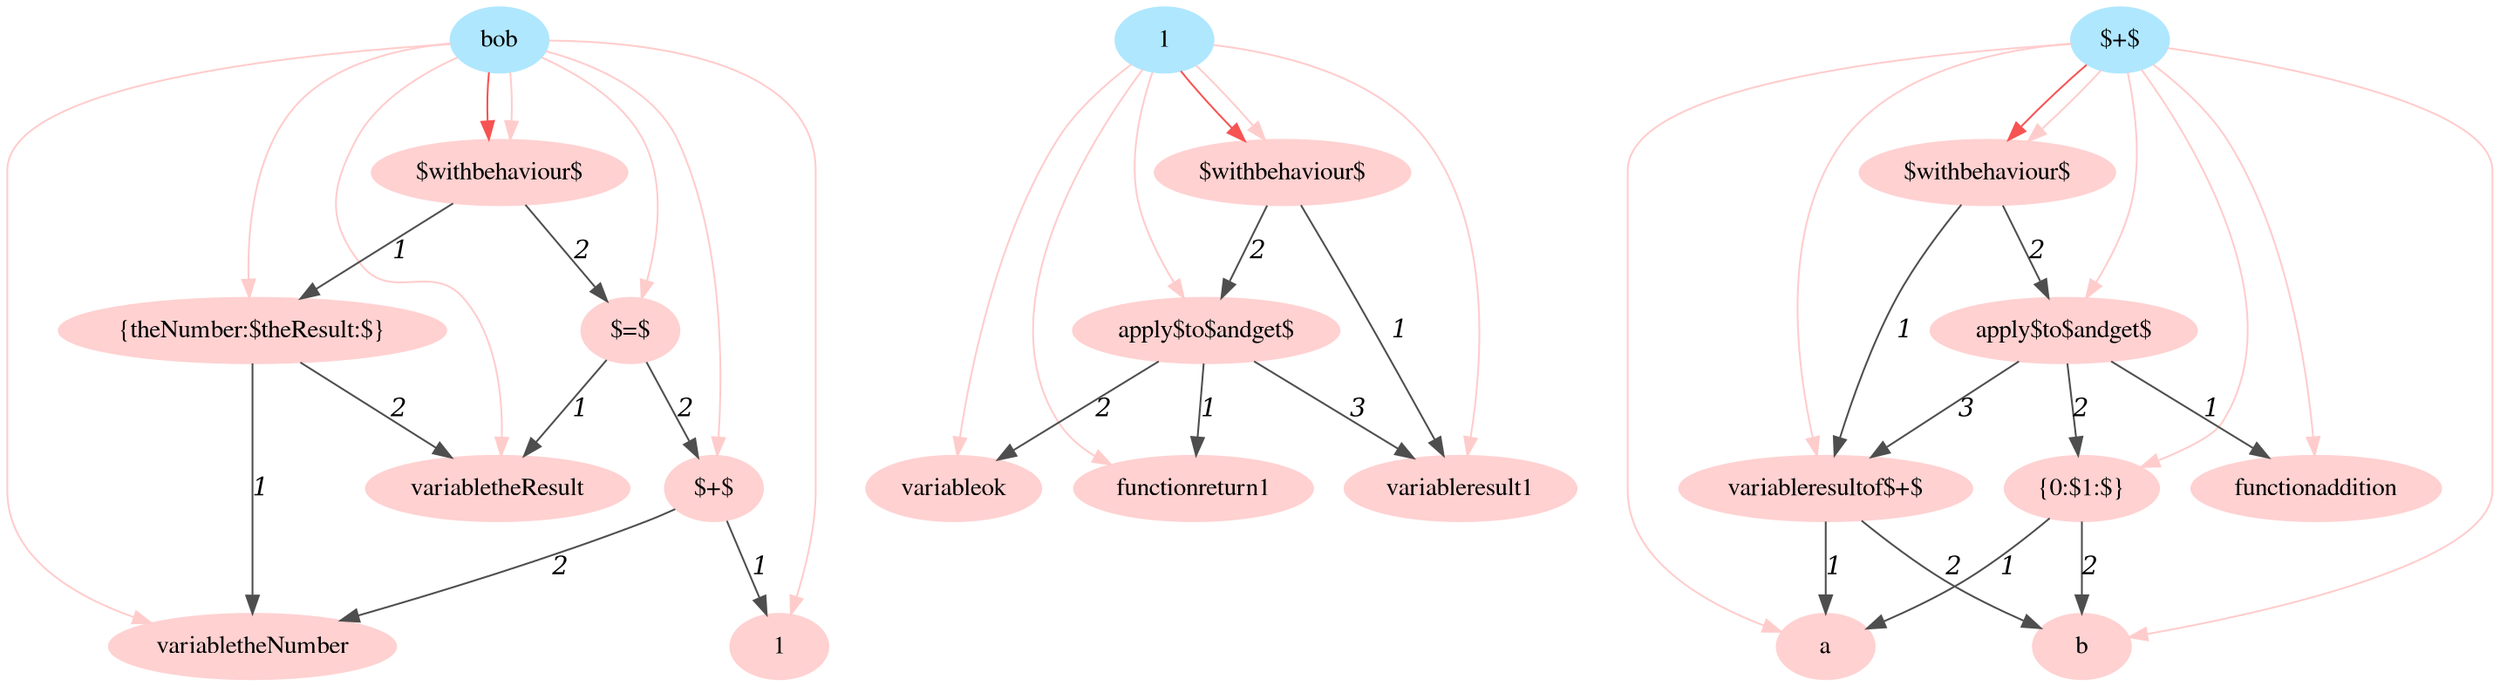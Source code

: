 digraph g{node_1 [shape=ellipse, style=filled, color="#afe7ff", fontname="Times", label="bob" ]
node_2 [shape=ellipse, style=filled, color="#afe7ff", fontname="Times", label="1" ]
node_21 [shape=ellipse, style=filled, color="#afe7ff", fontname="Times", label="$+$" ]
node_91 [shape=ellipse, style=filled, color="#ffd1d1", fontname="Times", label="variableresult1" ]
node_95 [shape=ellipse, style=filled, color="#ffd1d1", fontname="Times", label="functionreturn1" ]
node_98 [shape=ellipse, style=filled, color="#ffd1d1", fontname="Times", label="variableok" ]
node_101 [shape=ellipse, style=filled, color="#ffd1d1", fontname="Times", label="apply$to$andget$" ]
node_107 [shape=ellipse, style=filled, color="#ffd1d1", fontname="Times", label="$withbehaviour$" ]
node_112 [shape=ellipse, style=filled, color="#ffd1d1", fontname="Times", label="a" ]
node_117 [shape=ellipse, style=filled, color="#ffd1d1", fontname="Times", label="b" ]
node_122 [shape=ellipse, style=filled, color="#ffd1d1", fontname="Times", label="variableresultof$+$" ]
node_128 [shape=ellipse, style=filled, color="#ffd1d1", fontname="Times", label="functionaddition" ]
node_131 [shape=ellipse, style=filled, color="#ffd1d1", fontname="Times", label="{0:$1:$}" ]
node_136 [shape=ellipse, style=filled, color="#ffd1d1", fontname="Times", label="apply$to$andget$" ]
node_142 [shape=ellipse, style=filled, color="#ffd1d1", fontname="Times", label="$withbehaviour$" ]
node_147 [shape=ellipse, style=filled, color="#ffd1d1", fontname="Times", label="variabletheNumber" ]
node_151 [shape=ellipse, style=filled, color="#ffd1d1", fontname="Times", label="variabletheResult" ]
node_155 [shape=ellipse, style=filled, color="#ffd1d1", fontname="Times", label="{theNumber:$theResult:$}" ]
node_160 [shape=ellipse, style=filled, color="#ffd1d1", fontname="Times", label="1" ]
node_163 [shape=ellipse, style=filled, color="#ffd1d1", fontname="Times", label="$+$" ]
node_168 [shape=ellipse, style=filled, color="#ffd1d1", fontname="Times", label="$=$" ]
node_173 [shape=ellipse, style=filled, color="#ffd1d1", fontname="Times", label="$withbehaviour$" ]
node_101 -> node_91 [dir=forward, arrowHead=normal, fontname="Times-Italic", arrowsize=1, color="#4e4e4e", label="3" ]
node_101 -> node_95 [dir=forward, arrowHead=normal, fontname="Times-Italic", arrowsize=1, color="#4e4e4e", label="1" ]
node_101 -> node_98 [dir=forward, arrowHead=normal, fontname="Times-Italic", arrowsize=1, color="#4e4e4e", label="2" ]
node_107 -> node_91 [dir=forward, arrowHead=normal, fontname="Times-Italic", arrowsize=1, color="#4e4e4e", label="1" ]
node_107 -> node_101 [dir=forward, arrowHead=normal, fontname="Times-Italic", arrowsize=1, color="#4e4e4e", label="2" ]
node_122 -> node_112 [dir=forward, arrowHead=normal, fontname="Times-Italic", arrowsize=1, color="#4e4e4e", label="1" ]
node_122 -> node_117 [dir=forward, arrowHead=normal, fontname="Times-Italic", arrowsize=1, color="#4e4e4e", label="2" ]
node_131 -> node_112 [dir=forward, arrowHead=normal, fontname="Times-Italic", arrowsize=1, color="#4e4e4e", label="1" ]
node_131 -> node_117 [dir=forward, arrowHead=normal, fontname="Times-Italic", arrowsize=1, color="#4e4e4e", label="2" ]
node_136 -> node_122 [dir=forward, arrowHead=normal, fontname="Times-Italic", arrowsize=1, color="#4e4e4e", label="3" ]
node_136 -> node_128 [dir=forward, arrowHead=normal, fontname="Times-Italic", arrowsize=1, color="#4e4e4e", label="1" ]
node_136 -> node_131 [dir=forward, arrowHead=normal, fontname="Times-Italic", arrowsize=1, color="#4e4e4e", label="2" ]
node_142 -> node_122 [dir=forward, arrowHead=normal, fontname="Times-Italic", arrowsize=1, color="#4e4e4e", label="1" ]
node_142 -> node_136 [dir=forward, arrowHead=normal, fontname="Times-Italic", arrowsize=1, color="#4e4e4e", label="2" ]
node_155 -> node_147 [dir=forward, arrowHead=normal, fontname="Times-Italic", arrowsize=1, color="#4e4e4e", label="1" ]
node_155 -> node_151 [dir=forward, arrowHead=normal, fontname="Times-Italic", arrowsize=1, color="#4e4e4e", label="2" ]
node_163 -> node_147 [dir=forward, arrowHead=normal, fontname="Times-Italic", arrowsize=1, color="#4e4e4e", label="2" ]
node_163 -> node_160 [dir=forward, arrowHead=normal, fontname="Times-Italic", arrowsize=1, color="#4e4e4e", label="1" ]
node_168 -> node_151 [dir=forward, arrowHead=normal, fontname="Times-Italic", arrowsize=1, color="#4e4e4e", label="1" ]
node_168 -> node_163 [dir=forward, arrowHead=normal, fontname="Times-Italic", arrowsize=1, color="#4e4e4e", label="2" ]
node_173 -> node_155 [dir=forward, arrowHead=normal, fontname="Times-Italic", arrowsize=1, color="#4e4e4e", label="1" ]
node_173 -> node_168 [dir=forward, arrowHead=normal, fontname="Times-Italic", arrowsize=1, color="#4e4e4e", label="2" ]
node_2 -> node_107 [dir=forward, arrowHead=normal, fontname="Times-Italic", arrowsize=1, color="#f75353", label="" ]
node_21 -> node_142 [dir=forward, arrowHead=normal, fontname="Times-Italic", arrowsize=1, color="#f75353", label="" ]
node_1 -> node_173 [dir=forward, arrowHead=normal, fontname="Times-Italic", arrowsize=1, color="#f75353", label="" ]
node_2 -> node_91 [dir=forward, arrowHead=normal, fontname="Times-Italic", arrowsize=1, color="#ffcccc", label="" ]
node_2 -> node_95 [dir=forward, arrowHead=normal, fontname="Times-Italic", arrowsize=1, color="#ffcccc", label="" ]
node_2 -> node_98 [dir=forward, arrowHead=normal, fontname="Times-Italic", arrowsize=1, color="#ffcccc", label="" ]
node_2 -> node_101 [dir=forward, arrowHead=normal, fontname="Times-Italic", arrowsize=1, color="#ffcccc", label="" ]
node_2 -> node_107 [dir=forward, arrowHead=normal, fontname="Times-Italic", arrowsize=1, color="#ffcccc", label="" ]
node_21 -> node_112 [dir=forward, arrowHead=normal, fontname="Times-Italic", arrowsize=1, color="#ffcccc", label="" ]
node_21 -> node_117 [dir=forward, arrowHead=normal, fontname="Times-Italic", arrowsize=1, color="#ffcccc", label="" ]
node_21 -> node_122 [dir=forward, arrowHead=normal, fontname="Times-Italic", arrowsize=1, color="#ffcccc", label="" ]
node_21 -> node_128 [dir=forward, arrowHead=normal, fontname="Times-Italic", arrowsize=1, color="#ffcccc", label="" ]
node_21 -> node_131 [dir=forward, arrowHead=normal, fontname="Times-Italic", arrowsize=1, color="#ffcccc", label="" ]
node_21 -> node_136 [dir=forward, arrowHead=normal, fontname="Times-Italic", arrowsize=1, color="#ffcccc", label="" ]
node_21 -> node_142 [dir=forward, arrowHead=normal, fontname="Times-Italic", arrowsize=1, color="#ffcccc", label="" ]
node_1 -> node_147 [dir=forward, arrowHead=normal, fontname="Times-Italic", arrowsize=1, color="#ffcccc", label="" ]
node_1 -> node_151 [dir=forward, arrowHead=normal, fontname="Times-Italic", arrowsize=1, color="#ffcccc", label="" ]
node_1 -> node_155 [dir=forward, arrowHead=normal, fontname="Times-Italic", arrowsize=1, color="#ffcccc", label="" ]
node_1 -> node_160 [dir=forward, arrowHead=normal, fontname="Times-Italic", arrowsize=1, color="#ffcccc", label="" ]
node_1 -> node_163 [dir=forward, arrowHead=normal, fontname="Times-Italic", arrowsize=1, color="#ffcccc", label="" ]
node_1 -> node_168 [dir=forward, arrowHead=normal, fontname="Times-Italic", arrowsize=1, color="#ffcccc", label="" ]
node_1 -> node_173 [dir=forward, arrowHead=normal, fontname="Times-Italic", arrowsize=1, color="#ffcccc", label="" ]
}